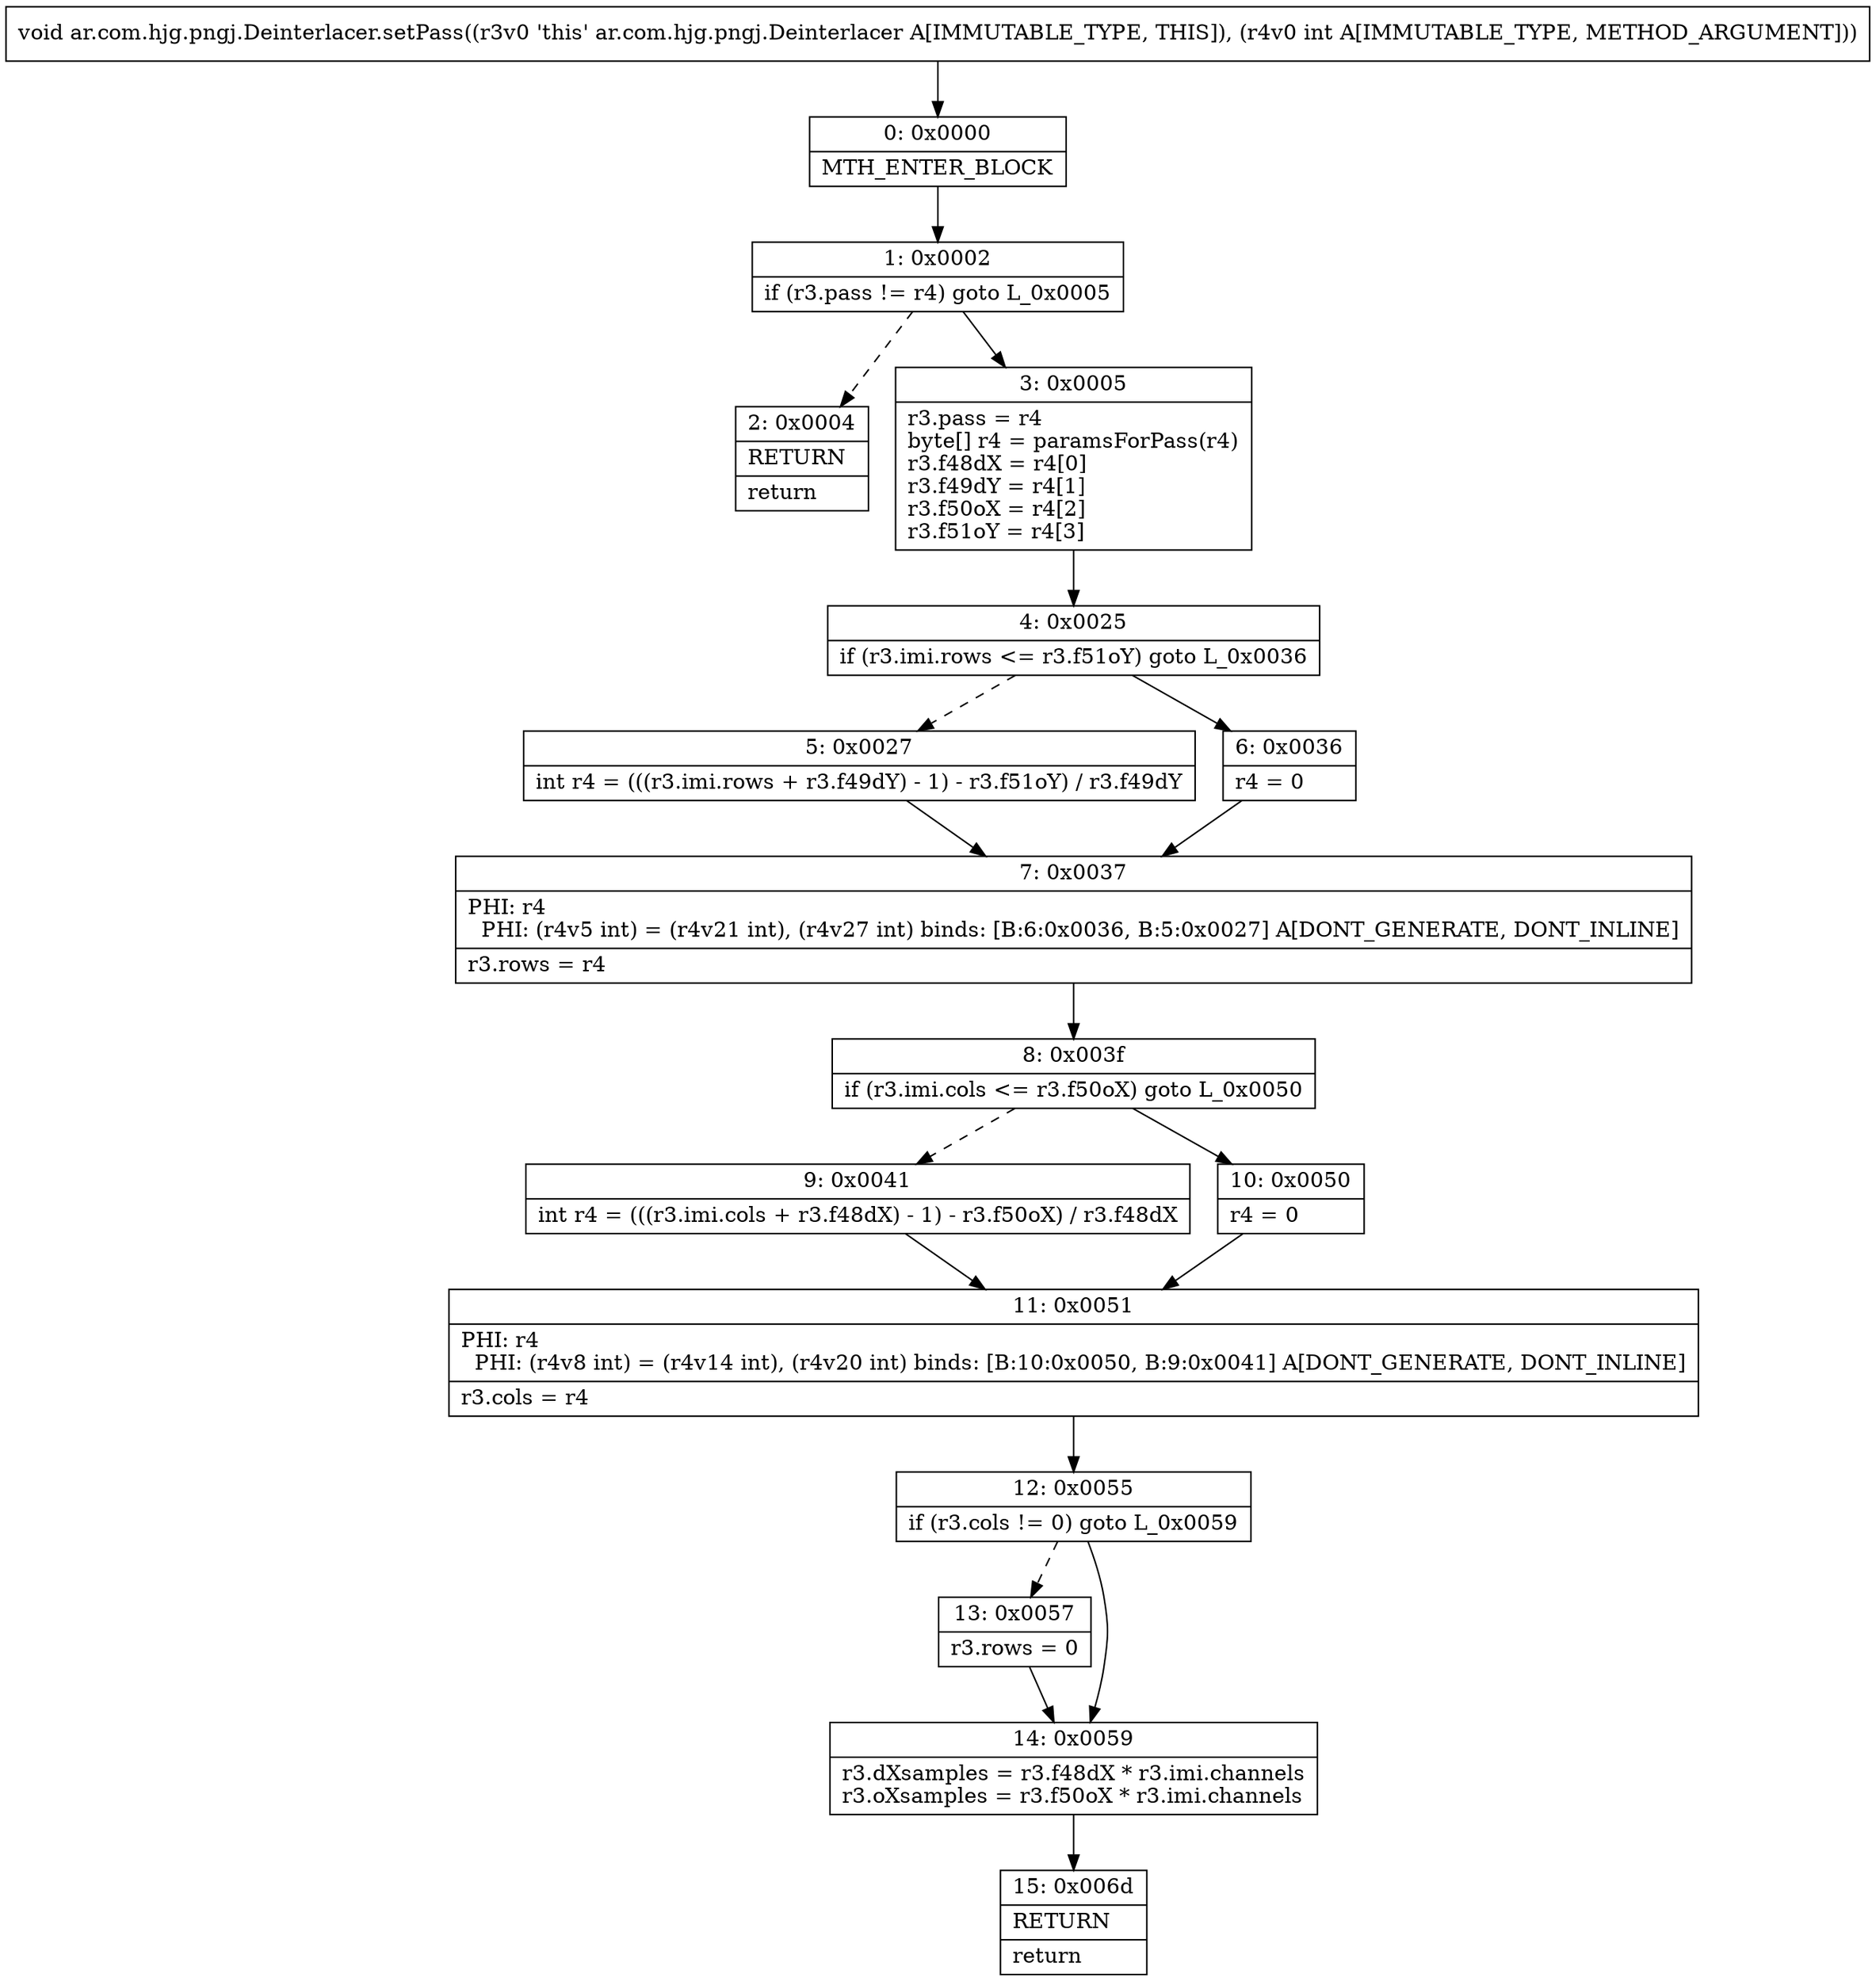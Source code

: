 digraph "CFG forar.com.hjg.pngj.Deinterlacer.setPass(I)V" {
Node_0 [shape=record,label="{0\:\ 0x0000|MTH_ENTER_BLOCK\l}"];
Node_1 [shape=record,label="{1\:\ 0x0002|if (r3.pass != r4) goto L_0x0005\l}"];
Node_2 [shape=record,label="{2\:\ 0x0004|RETURN\l|return\l}"];
Node_3 [shape=record,label="{3\:\ 0x0005|r3.pass = r4\lbyte[] r4 = paramsForPass(r4)\lr3.f48dX = r4[0]\lr3.f49dY = r4[1]\lr3.f50oX = r4[2]\lr3.f51oY = r4[3]\l}"];
Node_4 [shape=record,label="{4\:\ 0x0025|if (r3.imi.rows \<= r3.f51oY) goto L_0x0036\l}"];
Node_5 [shape=record,label="{5\:\ 0x0027|int r4 = (((r3.imi.rows + r3.f49dY) \- 1) \- r3.f51oY) \/ r3.f49dY\l}"];
Node_6 [shape=record,label="{6\:\ 0x0036|r4 = 0\l}"];
Node_7 [shape=record,label="{7\:\ 0x0037|PHI: r4 \l  PHI: (r4v5 int) = (r4v21 int), (r4v27 int) binds: [B:6:0x0036, B:5:0x0027] A[DONT_GENERATE, DONT_INLINE]\l|r3.rows = r4\l}"];
Node_8 [shape=record,label="{8\:\ 0x003f|if (r3.imi.cols \<= r3.f50oX) goto L_0x0050\l}"];
Node_9 [shape=record,label="{9\:\ 0x0041|int r4 = (((r3.imi.cols + r3.f48dX) \- 1) \- r3.f50oX) \/ r3.f48dX\l}"];
Node_10 [shape=record,label="{10\:\ 0x0050|r4 = 0\l}"];
Node_11 [shape=record,label="{11\:\ 0x0051|PHI: r4 \l  PHI: (r4v8 int) = (r4v14 int), (r4v20 int) binds: [B:10:0x0050, B:9:0x0041] A[DONT_GENERATE, DONT_INLINE]\l|r3.cols = r4\l}"];
Node_12 [shape=record,label="{12\:\ 0x0055|if (r3.cols != 0) goto L_0x0059\l}"];
Node_13 [shape=record,label="{13\:\ 0x0057|r3.rows = 0\l}"];
Node_14 [shape=record,label="{14\:\ 0x0059|r3.dXsamples = r3.f48dX * r3.imi.channels\lr3.oXsamples = r3.f50oX * r3.imi.channels\l}"];
Node_15 [shape=record,label="{15\:\ 0x006d|RETURN\l|return\l}"];
MethodNode[shape=record,label="{void ar.com.hjg.pngj.Deinterlacer.setPass((r3v0 'this' ar.com.hjg.pngj.Deinterlacer A[IMMUTABLE_TYPE, THIS]), (r4v0 int A[IMMUTABLE_TYPE, METHOD_ARGUMENT])) }"];
MethodNode -> Node_0;
Node_0 -> Node_1;
Node_1 -> Node_2[style=dashed];
Node_1 -> Node_3;
Node_3 -> Node_4;
Node_4 -> Node_5[style=dashed];
Node_4 -> Node_6;
Node_5 -> Node_7;
Node_6 -> Node_7;
Node_7 -> Node_8;
Node_8 -> Node_9[style=dashed];
Node_8 -> Node_10;
Node_9 -> Node_11;
Node_10 -> Node_11;
Node_11 -> Node_12;
Node_12 -> Node_13[style=dashed];
Node_12 -> Node_14;
Node_13 -> Node_14;
Node_14 -> Node_15;
}

